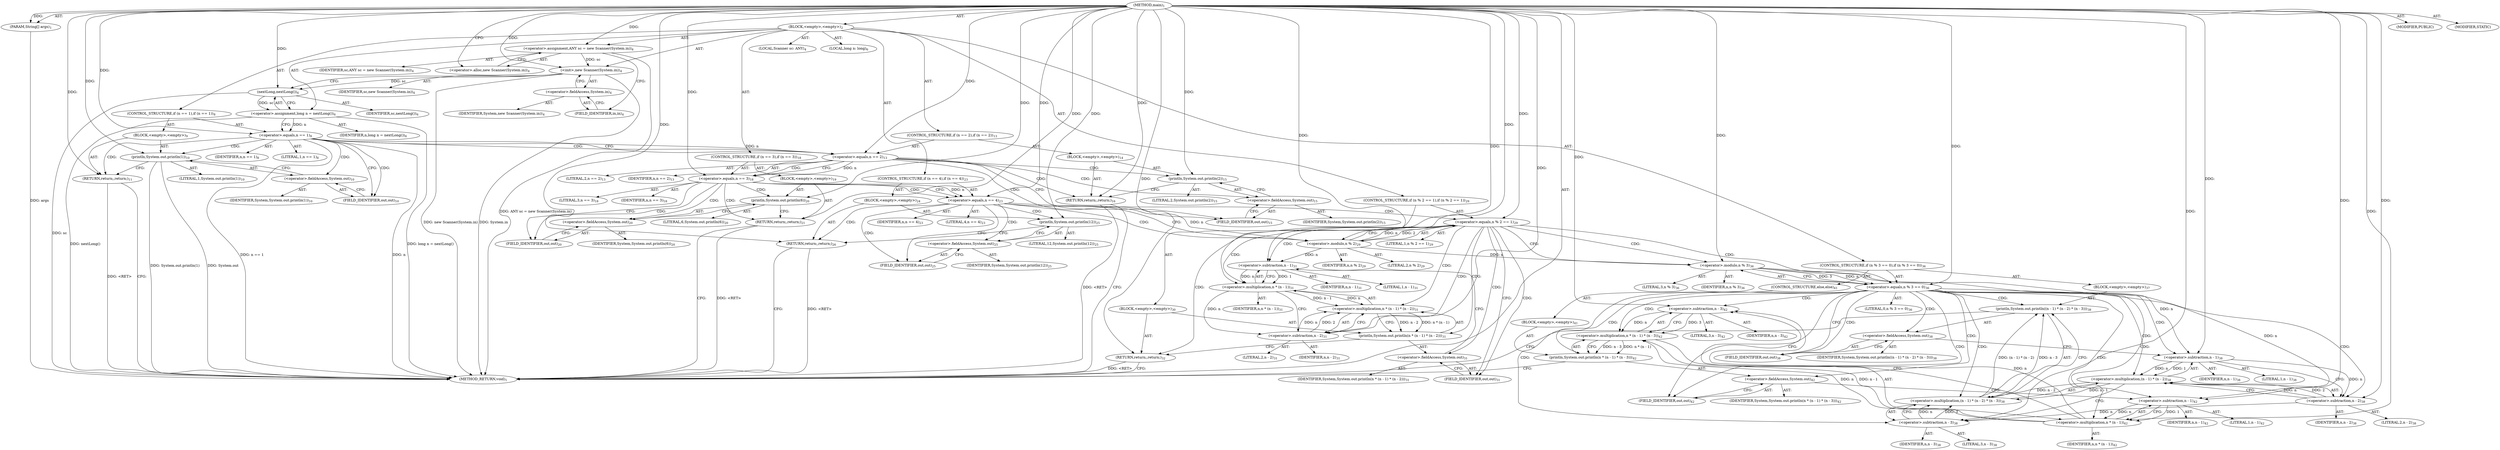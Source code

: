 digraph "main" {  
"19" [label = <(METHOD,main)<SUB>1</SUB>> ]
"20" [label = <(PARAM,String[] args)<SUB>1</SUB>> ]
"21" [label = <(BLOCK,&lt;empty&gt;,&lt;empty&gt;)<SUB>2</SUB>> ]
"4" [label = <(LOCAL,Scanner sc: ANY)<SUB>4</SUB>> ]
"22" [label = <(&lt;operator&gt;.assignment,ANY sc = new Scanner(System.in))<SUB>4</SUB>> ]
"23" [label = <(IDENTIFIER,sc,ANY sc = new Scanner(System.in))<SUB>4</SUB>> ]
"24" [label = <(&lt;operator&gt;.alloc,new Scanner(System.in))<SUB>4</SUB>> ]
"25" [label = <(&lt;init&gt;,new Scanner(System.in))<SUB>4</SUB>> ]
"3" [label = <(IDENTIFIER,sc,new Scanner(System.in))<SUB>4</SUB>> ]
"26" [label = <(&lt;operator&gt;.fieldAccess,System.in)<SUB>4</SUB>> ]
"27" [label = <(IDENTIFIER,System,new Scanner(System.in))<SUB>4</SUB>> ]
"28" [label = <(FIELD_IDENTIFIER,in,in)<SUB>4</SUB>> ]
"29" [label = <(LOCAL,long n: long)<SUB>6</SUB>> ]
"30" [label = <(&lt;operator&gt;.assignment,long n = nextLong())<SUB>6</SUB>> ]
"31" [label = <(IDENTIFIER,n,long n = nextLong())<SUB>6</SUB>> ]
"32" [label = <(nextLong,nextLong())<SUB>6</SUB>> ]
"33" [label = <(IDENTIFIER,sc,nextLong())<SUB>6</SUB>> ]
"34" [label = <(CONTROL_STRUCTURE,if (n == 1),if (n == 1))<SUB>8</SUB>> ]
"35" [label = <(&lt;operator&gt;.equals,n == 1)<SUB>8</SUB>> ]
"36" [label = <(IDENTIFIER,n,n == 1)<SUB>8</SUB>> ]
"37" [label = <(LITERAL,1,n == 1)<SUB>8</SUB>> ]
"38" [label = <(BLOCK,&lt;empty&gt;,&lt;empty&gt;)<SUB>9</SUB>> ]
"39" [label = <(println,System.out.println(1))<SUB>10</SUB>> ]
"40" [label = <(&lt;operator&gt;.fieldAccess,System.out)<SUB>10</SUB>> ]
"41" [label = <(IDENTIFIER,System,System.out.println(1))<SUB>10</SUB>> ]
"42" [label = <(FIELD_IDENTIFIER,out,out)<SUB>10</SUB>> ]
"43" [label = <(LITERAL,1,System.out.println(1))<SUB>10</SUB>> ]
"44" [label = <(RETURN,return;,return;)<SUB>11</SUB>> ]
"45" [label = <(CONTROL_STRUCTURE,if (n == 2),if (n == 2))<SUB>13</SUB>> ]
"46" [label = <(&lt;operator&gt;.equals,n == 2)<SUB>13</SUB>> ]
"47" [label = <(IDENTIFIER,n,n == 2)<SUB>13</SUB>> ]
"48" [label = <(LITERAL,2,n == 2)<SUB>13</SUB>> ]
"49" [label = <(BLOCK,&lt;empty&gt;,&lt;empty&gt;)<SUB>14</SUB>> ]
"50" [label = <(println,System.out.println(2))<SUB>15</SUB>> ]
"51" [label = <(&lt;operator&gt;.fieldAccess,System.out)<SUB>15</SUB>> ]
"52" [label = <(IDENTIFIER,System,System.out.println(2))<SUB>15</SUB>> ]
"53" [label = <(FIELD_IDENTIFIER,out,out)<SUB>15</SUB>> ]
"54" [label = <(LITERAL,2,System.out.println(2))<SUB>15</SUB>> ]
"55" [label = <(RETURN,return;,return;)<SUB>16</SUB>> ]
"56" [label = <(CONTROL_STRUCTURE,if (n == 3),if (n == 3))<SUB>18</SUB>> ]
"57" [label = <(&lt;operator&gt;.equals,n == 3)<SUB>18</SUB>> ]
"58" [label = <(IDENTIFIER,n,n == 3)<SUB>18</SUB>> ]
"59" [label = <(LITERAL,3,n == 3)<SUB>18</SUB>> ]
"60" [label = <(BLOCK,&lt;empty&gt;,&lt;empty&gt;)<SUB>19</SUB>> ]
"61" [label = <(println,System.out.println(6))<SUB>20</SUB>> ]
"62" [label = <(&lt;operator&gt;.fieldAccess,System.out)<SUB>20</SUB>> ]
"63" [label = <(IDENTIFIER,System,System.out.println(6))<SUB>20</SUB>> ]
"64" [label = <(FIELD_IDENTIFIER,out,out)<SUB>20</SUB>> ]
"65" [label = <(LITERAL,6,System.out.println(6))<SUB>20</SUB>> ]
"66" [label = <(RETURN,return;,return;)<SUB>21</SUB>> ]
"67" [label = <(CONTROL_STRUCTURE,if (n == 4),if (n == 4))<SUB>23</SUB>> ]
"68" [label = <(&lt;operator&gt;.equals,n == 4)<SUB>23</SUB>> ]
"69" [label = <(IDENTIFIER,n,n == 4)<SUB>23</SUB>> ]
"70" [label = <(LITERAL,4,n == 4)<SUB>23</SUB>> ]
"71" [label = <(BLOCK,&lt;empty&gt;,&lt;empty&gt;)<SUB>24</SUB>> ]
"72" [label = <(println,System.out.println(12))<SUB>25</SUB>> ]
"73" [label = <(&lt;operator&gt;.fieldAccess,System.out)<SUB>25</SUB>> ]
"74" [label = <(IDENTIFIER,System,System.out.println(12))<SUB>25</SUB>> ]
"75" [label = <(FIELD_IDENTIFIER,out,out)<SUB>25</SUB>> ]
"76" [label = <(LITERAL,12,System.out.println(12))<SUB>25</SUB>> ]
"77" [label = <(RETURN,return;,return;)<SUB>26</SUB>> ]
"78" [label = <(CONTROL_STRUCTURE,if (n % 2 == 1),if (n % 2 == 1))<SUB>29</SUB>> ]
"79" [label = <(&lt;operator&gt;.equals,n % 2 == 1)<SUB>29</SUB>> ]
"80" [label = <(&lt;operator&gt;.modulo,n % 2)<SUB>29</SUB>> ]
"81" [label = <(IDENTIFIER,n,n % 2)<SUB>29</SUB>> ]
"82" [label = <(LITERAL,2,n % 2)<SUB>29</SUB>> ]
"83" [label = <(LITERAL,1,n % 2 == 1)<SUB>29</SUB>> ]
"84" [label = <(BLOCK,&lt;empty&gt;,&lt;empty&gt;)<SUB>30</SUB>> ]
"85" [label = <(println,System.out.println(n * (n - 1) * (n - 2)))<SUB>31</SUB>> ]
"86" [label = <(&lt;operator&gt;.fieldAccess,System.out)<SUB>31</SUB>> ]
"87" [label = <(IDENTIFIER,System,System.out.println(n * (n - 1) * (n - 2)))<SUB>31</SUB>> ]
"88" [label = <(FIELD_IDENTIFIER,out,out)<SUB>31</SUB>> ]
"89" [label = <(&lt;operator&gt;.multiplication,n * (n - 1) * (n - 2))<SUB>31</SUB>> ]
"90" [label = <(&lt;operator&gt;.multiplication,n * (n - 1))<SUB>31</SUB>> ]
"91" [label = <(IDENTIFIER,n,n * (n - 1))<SUB>31</SUB>> ]
"92" [label = <(&lt;operator&gt;.subtraction,n - 1)<SUB>31</SUB>> ]
"93" [label = <(IDENTIFIER,n,n - 1)<SUB>31</SUB>> ]
"94" [label = <(LITERAL,1,n - 1)<SUB>31</SUB>> ]
"95" [label = <(&lt;operator&gt;.subtraction,n - 2)<SUB>31</SUB>> ]
"96" [label = <(IDENTIFIER,n,n - 2)<SUB>31</SUB>> ]
"97" [label = <(LITERAL,2,n - 2)<SUB>31</SUB>> ]
"98" [label = <(RETURN,return;,return;)<SUB>32</SUB>> ]
"99" [label = <(CONTROL_STRUCTURE,if (n % 3 == 0),if (n % 3 == 0))<SUB>36</SUB>> ]
"100" [label = <(&lt;operator&gt;.equals,n % 3 == 0)<SUB>36</SUB>> ]
"101" [label = <(&lt;operator&gt;.modulo,n % 3)<SUB>36</SUB>> ]
"102" [label = <(IDENTIFIER,n,n % 3)<SUB>36</SUB>> ]
"103" [label = <(LITERAL,3,n % 3)<SUB>36</SUB>> ]
"104" [label = <(LITERAL,0,n % 3 == 0)<SUB>36</SUB>> ]
"105" [label = <(BLOCK,&lt;empty&gt;,&lt;empty&gt;)<SUB>37</SUB>> ]
"106" [label = <(println,System.out.println((n - 1) * (n - 2) * (n - 3)))<SUB>38</SUB>> ]
"107" [label = <(&lt;operator&gt;.fieldAccess,System.out)<SUB>38</SUB>> ]
"108" [label = <(IDENTIFIER,System,System.out.println((n - 1) * (n - 2) * (n - 3)))<SUB>38</SUB>> ]
"109" [label = <(FIELD_IDENTIFIER,out,out)<SUB>38</SUB>> ]
"110" [label = <(&lt;operator&gt;.multiplication,(n - 1) * (n - 2) * (n - 3))<SUB>38</SUB>> ]
"111" [label = <(&lt;operator&gt;.multiplication,(n - 1) * (n - 2))<SUB>38</SUB>> ]
"112" [label = <(&lt;operator&gt;.subtraction,n - 1)<SUB>38</SUB>> ]
"113" [label = <(IDENTIFIER,n,n - 1)<SUB>38</SUB>> ]
"114" [label = <(LITERAL,1,n - 1)<SUB>38</SUB>> ]
"115" [label = <(&lt;operator&gt;.subtraction,n - 2)<SUB>38</SUB>> ]
"116" [label = <(IDENTIFIER,n,n - 2)<SUB>38</SUB>> ]
"117" [label = <(LITERAL,2,n - 2)<SUB>38</SUB>> ]
"118" [label = <(&lt;operator&gt;.subtraction,n - 3)<SUB>38</SUB>> ]
"119" [label = <(IDENTIFIER,n,n - 3)<SUB>38</SUB>> ]
"120" [label = <(LITERAL,3,n - 3)<SUB>38</SUB>> ]
"121" [label = <(CONTROL_STRUCTURE,else,else)<SUB>41</SUB>> ]
"122" [label = <(BLOCK,&lt;empty&gt;,&lt;empty&gt;)<SUB>41</SUB>> ]
"123" [label = <(println,System.out.println(n * (n - 1) * (n - 3)))<SUB>42</SUB>> ]
"124" [label = <(&lt;operator&gt;.fieldAccess,System.out)<SUB>42</SUB>> ]
"125" [label = <(IDENTIFIER,System,System.out.println(n * (n - 1) * (n - 3)))<SUB>42</SUB>> ]
"126" [label = <(FIELD_IDENTIFIER,out,out)<SUB>42</SUB>> ]
"127" [label = <(&lt;operator&gt;.multiplication,n * (n - 1) * (n - 3))<SUB>42</SUB>> ]
"128" [label = <(&lt;operator&gt;.multiplication,n * (n - 1))<SUB>42</SUB>> ]
"129" [label = <(IDENTIFIER,n,n * (n - 1))<SUB>42</SUB>> ]
"130" [label = <(&lt;operator&gt;.subtraction,n - 1)<SUB>42</SUB>> ]
"131" [label = <(IDENTIFIER,n,n - 1)<SUB>42</SUB>> ]
"132" [label = <(LITERAL,1,n - 1)<SUB>42</SUB>> ]
"133" [label = <(&lt;operator&gt;.subtraction,n - 3)<SUB>42</SUB>> ]
"134" [label = <(IDENTIFIER,n,n - 3)<SUB>42</SUB>> ]
"135" [label = <(LITERAL,3,n - 3)<SUB>42</SUB>> ]
"136" [label = <(MODIFIER,PUBLIC)> ]
"137" [label = <(MODIFIER,STATIC)> ]
"138" [label = <(METHOD_RETURN,void)<SUB>1</SUB>> ]
  "19" -> "20"  [ label = "AST: "] 
  "19" -> "21"  [ label = "AST: "] 
  "19" -> "136"  [ label = "AST: "] 
  "19" -> "137"  [ label = "AST: "] 
  "19" -> "138"  [ label = "AST: "] 
  "21" -> "4"  [ label = "AST: "] 
  "21" -> "22"  [ label = "AST: "] 
  "21" -> "25"  [ label = "AST: "] 
  "21" -> "29"  [ label = "AST: "] 
  "21" -> "30"  [ label = "AST: "] 
  "21" -> "34"  [ label = "AST: "] 
  "21" -> "45"  [ label = "AST: "] 
  "21" -> "56"  [ label = "AST: "] 
  "21" -> "67"  [ label = "AST: "] 
  "21" -> "78"  [ label = "AST: "] 
  "21" -> "99"  [ label = "AST: "] 
  "22" -> "23"  [ label = "AST: "] 
  "22" -> "24"  [ label = "AST: "] 
  "25" -> "3"  [ label = "AST: "] 
  "25" -> "26"  [ label = "AST: "] 
  "26" -> "27"  [ label = "AST: "] 
  "26" -> "28"  [ label = "AST: "] 
  "30" -> "31"  [ label = "AST: "] 
  "30" -> "32"  [ label = "AST: "] 
  "32" -> "33"  [ label = "AST: "] 
  "34" -> "35"  [ label = "AST: "] 
  "34" -> "38"  [ label = "AST: "] 
  "35" -> "36"  [ label = "AST: "] 
  "35" -> "37"  [ label = "AST: "] 
  "38" -> "39"  [ label = "AST: "] 
  "38" -> "44"  [ label = "AST: "] 
  "39" -> "40"  [ label = "AST: "] 
  "39" -> "43"  [ label = "AST: "] 
  "40" -> "41"  [ label = "AST: "] 
  "40" -> "42"  [ label = "AST: "] 
  "45" -> "46"  [ label = "AST: "] 
  "45" -> "49"  [ label = "AST: "] 
  "46" -> "47"  [ label = "AST: "] 
  "46" -> "48"  [ label = "AST: "] 
  "49" -> "50"  [ label = "AST: "] 
  "49" -> "55"  [ label = "AST: "] 
  "50" -> "51"  [ label = "AST: "] 
  "50" -> "54"  [ label = "AST: "] 
  "51" -> "52"  [ label = "AST: "] 
  "51" -> "53"  [ label = "AST: "] 
  "56" -> "57"  [ label = "AST: "] 
  "56" -> "60"  [ label = "AST: "] 
  "57" -> "58"  [ label = "AST: "] 
  "57" -> "59"  [ label = "AST: "] 
  "60" -> "61"  [ label = "AST: "] 
  "60" -> "66"  [ label = "AST: "] 
  "61" -> "62"  [ label = "AST: "] 
  "61" -> "65"  [ label = "AST: "] 
  "62" -> "63"  [ label = "AST: "] 
  "62" -> "64"  [ label = "AST: "] 
  "67" -> "68"  [ label = "AST: "] 
  "67" -> "71"  [ label = "AST: "] 
  "68" -> "69"  [ label = "AST: "] 
  "68" -> "70"  [ label = "AST: "] 
  "71" -> "72"  [ label = "AST: "] 
  "71" -> "77"  [ label = "AST: "] 
  "72" -> "73"  [ label = "AST: "] 
  "72" -> "76"  [ label = "AST: "] 
  "73" -> "74"  [ label = "AST: "] 
  "73" -> "75"  [ label = "AST: "] 
  "78" -> "79"  [ label = "AST: "] 
  "78" -> "84"  [ label = "AST: "] 
  "79" -> "80"  [ label = "AST: "] 
  "79" -> "83"  [ label = "AST: "] 
  "80" -> "81"  [ label = "AST: "] 
  "80" -> "82"  [ label = "AST: "] 
  "84" -> "85"  [ label = "AST: "] 
  "84" -> "98"  [ label = "AST: "] 
  "85" -> "86"  [ label = "AST: "] 
  "85" -> "89"  [ label = "AST: "] 
  "86" -> "87"  [ label = "AST: "] 
  "86" -> "88"  [ label = "AST: "] 
  "89" -> "90"  [ label = "AST: "] 
  "89" -> "95"  [ label = "AST: "] 
  "90" -> "91"  [ label = "AST: "] 
  "90" -> "92"  [ label = "AST: "] 
  "92" -> "93"  [ label = "AST: "] 
  "92" -> "94"  [ label = "AST: "] 
  "95" -> "96"  [ label = "AST: "] 
  "95" -> "97"  [ label = "AST: "] 
  "99" -> "100"  [ label = "AST: "] 
  "99" -> "105"  [ label = "AST: "] 
  "99" -> "121"  [ label = "AST: "] 
  "100" -> "101"  [ label = "AST: "] 
  "100" -> "104"  [ label = "AST: "] 
  "101" -> "102"  [ label = "AST: "] 
  "101" -> "103"  [ label = "AST: "] 
  "105" -> "106"  [ label = "AST: "] 
  "106" -> "107"  [ label = "AST: "] 
  "106" -> "110"  [ label = "AST: "] 
  "107" -> "108"  [ label = "AST: "] 
  "107" -> "109"  [ label = "AST: "] 
  "110" -> "111"  [ label = "AST: "] 
  "110" -> "118"  [ label = "AST: "] 
  "111" -> "112"  [ label = "AST: "] 
  "111" -> "115"  [ label = "AST: "] 
  "112" -> "113"  [ label = "AST: "] 
  "112" -> "114"  [ label = "AST: "] 
  "115" -> "116"  [ label = "AST: "] 
  "115" -> "117"  [ label = "AST: "] 
  "118" -> "119"  [ label = "AST: "] 
  "118" -> "120"  [ label = "AST: "] 
  "121" -> "122"  [ label = "AST: "] 
  "122" -> "123"  [ label = "AST: "] 
  "123" -> "124"  [ label = "AST: "] 
  "123" -> "127"  [ label = "AST: "] 
  "124" -> "125"  [ label = "AST: "] 
  "124" -> "126"  [ label = "AST: "] 
  "127" -> "128"  [ label = "AST: "] 
  "127" -> "133"  [ label = "AST: "] 
  "128" -> "129"  [ label = "AST: "] 
  "128" -> "130"  [ label = "AST: "] 
  "130" -> "131"  [ label = "AST: "] 
  "130" -> "132"  [ label = "AST: "] 
  "133" -> "134"  [ label = "AST: "] 
  "133" -> "135"  [ label = "AST: "] 
  "22" -> "28"  [ label = "CFG: "] 
  "25" -> "32"  [ label = "CFG: "] 
  "30" -> "35"  [ label = "CFG: "] 
  "24" -> "22"  [ label = "CFG: "] 
  "26" -> "25"  [ label = "CFG: "] 
  "32" -> "30"  [ label = "CFG: "] 
  "35" -> "42"  [ label = "CFG: "] 
  "35" -> "46"  [ label = "CFG: "] 
  "46" -> "53"  [ label = "CFG: "] 
  "46" -> "57"  [ label = "CFG: "] 
  "57" -> "64"  [ label = "CFG: "] 
  "57" -> "68"  [ label = "CFG: "] 
  "68" -> "75"  [ label = "CFG: "] 
  "68" -> "80"  [ label = "CFG: "] 
  "79" -> "88"  [ label = "CFG: "] 
  "79" -> "101"  [ label = "CFG: "] 
  "100" -> "109"  [ label = "CFG: "] 
  "100" -> "126"  [ label = "CFG: "] 
  "28" -> "26"  [ label = "CFG: "] 
  "39" -> "44"  [ label = "CFG: "] 
  "44" -> "138"  [ label = "CFG: "] 
  "50" -> "55"  [ label = "CFG: "] 
  "55" -> "138"  [ label = "CFG: "] 
  "61" -> "66"  [ label = "CFG: "] 
  "66" -> "138"  [ label = "CFG: "] 
  "72" -> "77"  [ label = "CFG: "] 
  "77" -> "138"  [ label = "CFG: "] 
  "80" -> "79"  [ label = "CFG: "] 
  "85" -> "98"  [ label = "CFG: "] 
  "98" -> "138"  [ label = "CFG: "] 
  "101" -> "100"  [ label = "CFG: "] 
  "106" -> "138"  [ label = "CFG: "] 
  "40" -> "39"  [ label = "CFG: "] 
  "51" -> "50"  [ label = "CFG: "] 
  "62" -> "61"  [ label = "CFG: "] 
  "73" -> "72"  [ label = "CFG: "] 
  "86" -> "92"  [ label = "CFG: "] 
  "89" -> "85"  [ label = "CFG: "] 
  "107" -> "112"  [ label = "CFG: "] 
  "110" -> "106"  [ label = "CFG: "] 
  "123" -> "138"  [ label = "CFG: "] 
  "42" -> "40"  [ label = "CFG: "] 
  "53" -> "51"  [ label = "CFG: "] 
  "64" -> "62"  [ label = "CFG: "] 
  "75" -> "73"  [ label = "CFG: "] 
  "88" -> "86"  [ label = "CFG: "] 
  "90" -> "95"  [ label = "CFG: "] 
  "95" -> "89"  [ label = "CFG: "] 
  "109" -> "107"  [ label = "CFG: "] 
  "111" -> "118"  [ label = "CFG: "] 
  "118" -> "110"  [ label = "CFG: "] 
  "124" -> "130"  [ label = "CFG: "] 
  "127" -> "123"  [ label = "CFG: "] 
  "92" -> "90"  [ label = "CFG: "] 
  "112" -> "115"  [ label = "CFG: "] 
  "115" -> "111"  [ label = "CFG: "] 
  "126" -> "124"  [ label = "CFG: "] 
  "128" -> "133"  [ label = "CFG: "] 
  "133" -> "127"  [ label = "CFG: "] 
  "130" -> "128"  [ label = "CFG: "] 
  "19" -> "24"  [ label = "CFG: "] 
  "77" -> "138"  [ label = "DDG: &lt;RET&gt;"] 
  "44" -> "138"  [ label = "DDG: &lt;RET&gt;"] 
  "66" -> "138"  [ label = "DDG: &lt;RET&gt;"] 
  "98" -> "138"  [ label = "DDG: &lt;RET&gt;"] 
  "55" -> "138"  [ label = "DDG: &lt;RET&gt;"] 
  "20" -> "138"  [ label = "DDG: args"] 
  "22" -> "138"  [ label = "DDG: ANY sc = new Scanner(System.in)"] 
  "25" -> "138"  [ label = "DDG: System.in"] 
  "25" -> "138"  [ label = "DDG: new Scanner(System.in)"] 
  "32" -> "138"  [ label = "DDG: sc"] 
  "30" -> "138"  [ label = "DDG: nextLong()"] 
  "30" -> "138"  [ label = "DDG: long n = nextLong()"] 
  "35" -> "138"  [ label = "DDG: n"] 
  "35" -> "138"  [ label = "DDG: n == 1"] 
  "39" -> "138"  [ label = "DDG: System.out"] 
  "39" -> "138"  [ label = "DDG: System.out.println(1)"] 
  "19" -> "20"  [ label = "DDG: "] 
  "19" -> "22"  [ label = "DDG: "] 
  "32" -> "30"  [ label = "DDG: sc"] 
  "22" -> "25"  [ label = "DDG: sc"] 
  "19" -> "25"  [ label = "DDG: "] 
  "25" -> "32"  [ label = "DDG: sc"] 
  "19" -> "32"  [ label = "DDG: "] 
  "30" -> "35"  [ label = "DDG: n"] 
  "19" -> "35"  [ label = "DDG: "] 
  "19" -> "44"  [ label = "DDG: "] 
  "35" -> "46"  [ label = "DDG: n"] 
  "19" -> "46"  [ label = "DDG: "] 
  "19" -> "55"  [ label = "DDG: "] 
  "46" -> "57"  [ label = "DDG: n"] 
  "19" -> "57"  [ label = "DDG: "] 
  "19" -> "66"  [ label = "DDG: "] 
  "57" -> "68"  [ label = "DDG: n"] 
  "19" -> "68"  [ label = "DDG: "] 
  "19" -> "77"  [ label = "DDG: "] 
  "80" -> "79"  [ label = "DDG: n"] 
  "80" -> "79"  [ label = "DDG: 2"] 
  "19" -> "79"  [ label = "DDG: "] 
  "19" -> "98"  [ label = "DDG: "] 
  "101" -> "100"  [ label = "DDG: n"] 
  "101" -> "100"  [ label = "DDG: 3"] 
  "19" -> "100"  [ label = "DDG: "] 
  "19" -> "39"  [ label = "DDG: "] 
  "19" -> "50"  [ label = "DDG: "] 
  "19" -> "61"  [ label = "DDG: "] 
  "19" -> "72"  [ label = "DDG: "] 
  "68" -> "80"  [ label = "DDG: n"] 
  "19" -> "80"  [ label = "DDG: "] 
  "89" -> "85"  [ label = "DDG: n * (n - 1)"] 
  "89" -> "85"  [ label = "DDG: n - 2"] 
  "80" -> "101"  [ label = "DDG: n"] 
  "19" -> "101"  [ label = "DDG: "] 
  "110" -> "106"  [ label = "DDG: (n - 1) * (n - 2)"] 
  "110" -> "106"  [ label = "DDG: n - 3"] 
  "90" -> "89"  [ label = "DDG: n"] 
  "90" -> "89"  [ label = "DDG: n - 1"] 
  "95" -> "89"  [ label = "DDG: n"] 
  "95" -> "89"  [ label = "DDG: 2"] 
  "111" -> "110"  [ label = "DDG: n - 1"] 
  "111" -> "110"  [ label = "DDG: n - 2"] 
  "118" -> "110"  [ label = "DDG: n"] 
  "118" -> "110"  [ label = "DDG: 3"] 
  "127" -> "123"  [ label = "DDG: n * (n - 1)"] 
  "127" -> "123"  [ label = "DDG: n - 3"] 
  "92" -> "90"  [ label = "DDG: n"] 
  "19" -> "90"  [ label = "DDG: "] 
  "92" -> "90"  [ label = "DDG: 1"] 
  "90" -> "95"  [ label = "DDG: n"] 
  "19" -> "95"  [ label = "DDG: "] 
  "112" -> "111"  [ label = "DDG: n"] 
  "112" -> "111"  [ label = "DDG: 1"] 
  "115" -> "111"  [ label = "DDG: n"] 
  "115" -> "111"  [ label = "DDG: 2"] 
  "115" -> "118"  [ label = "DDG: n"] 
  "19" -> "118"  [ label = "DDG: "] 
  "128" -> "127"  [ label = "DDG: n"] 
  "128" -> "127"  [ label = "DDG: n - 1"] 
  "133" -> "127"  [ label = "DDG: n"] 
  "133" -> "127"  [ label = "DDG: 3"] 
  "80" -> "92"  [ label = "DDG: n"] 
  "19" -> "92"  [ label = "DDG: "] 
  "101" -> "112"  [ label = "DDG: n"] 
  "19" -> "112"  [ label = "DDG: "] 
  "112" -> "115"  [ label = "DDG: n"] 
  "19" -> "115"  [ label = "DDG: "] 
  "130" -> "128"  [ label = "DDG: n"] 
  "19" -> "128"  [ label = "DDG: "] 
  "130" -> "128"  [ label = "DDG: 1"] 
  "128" -> "133"  [ label = "DDG: n"] 
  "19" -> "133"  [ label = "DDG: "] 
  "101" -> "130"  [ label = "DDG: n"] 
  "19" -> "130"  [ label = "DDG: "] 
  "35" -> "42"  [ label = "CDG: "] 
  "35" -> "46"  [ label = "CDG: "] 
  "35" -> "40"  [ label = "CDG: "] 
  "35" -> "44"  [ label = "CDG: "] 
  "35" -> "39"  [ label = "CDG: "] 
  "46" -> "51"  [ label = "CDG: "] 
  "46" -> "57"  [ label = "CDG: "] 
  "46" -> "50"  [ label = "CDG: "] 
  "46" -> "53"  [ label = "CDG: "] 
  "46" -> "55"  [ label = "CDG: "] 
  "57" -> "68"  [ label = "CDG: "] 
  "57" -> "64"  [ label = "CDG: "] 
  "57" -> "66"  [ label = "CDG: "] 
  "57" -> "61"  [ label = "CDG: "] 
  "57" -> "62"  [ label = "CDG: "] 
  "68" -> "73"  [ label = "CDG: "] 
  "68" -> "77"  [ label = "CDG: "] 
  "68" -> "75"  [ label = "CDG: "] 
  "68" -> "72"  [ label = "CDG: "] 
  "68" -> "79"  [ label = "CDG: "] 
  "68" -> "80"  [ label = "CDG: "] 
  "79" -> "89"  [ label = "CDG: "] 
  "79" -> "98"  [ label = "CDG: "] 
  "79" -> "85"  [ label = "CDG: "] 
  "79" -> "95"  [ label = "CDG: "] 
  "79" -> "92"  [ label = "CDG: "] 
  "79" -> "101"  [ label = "CDG: "] 
  "79" -> "90"  [ label = "CDG: "] 
  "79" -> "100"  [ label = "CDG: "] 
  "79" -> "88"  [ label = "CDG: "] 
  "79" -> "86"  [ label = "CDG: "] 
  "100" -> "107"  [ label = "CDG: "] 
  "100" -> "115"  [ label = "CDG: "] 
  "100" -> "128"  [ label = "CDG: "] 
  "100" -> "123"  [ label = "CDG: "] 
  "100" -> "106"  [ label = "CDG: "] 
  "100" -> "112"  [ label = "CDG: "] 
  "100" -> "126"  [ label = "CDG: "] 
  "100" -> "130"  [ label = "CDG: "] 
  "100" -> "118"  [ label = "CDG: "] 
  "100" -> "110"  [ label = "CDG: "] 
  "100" -> "127"  [ label = "CDG: "] 
  "100" -> "124"  [ label = "CDG: "] 
  "100" -> "111"  [ label = "CDG: "] 
  "100" -> "109"  [ label = "CDG: "] 
  "100" -> "133"  [ label = "CDG: "] 
}
